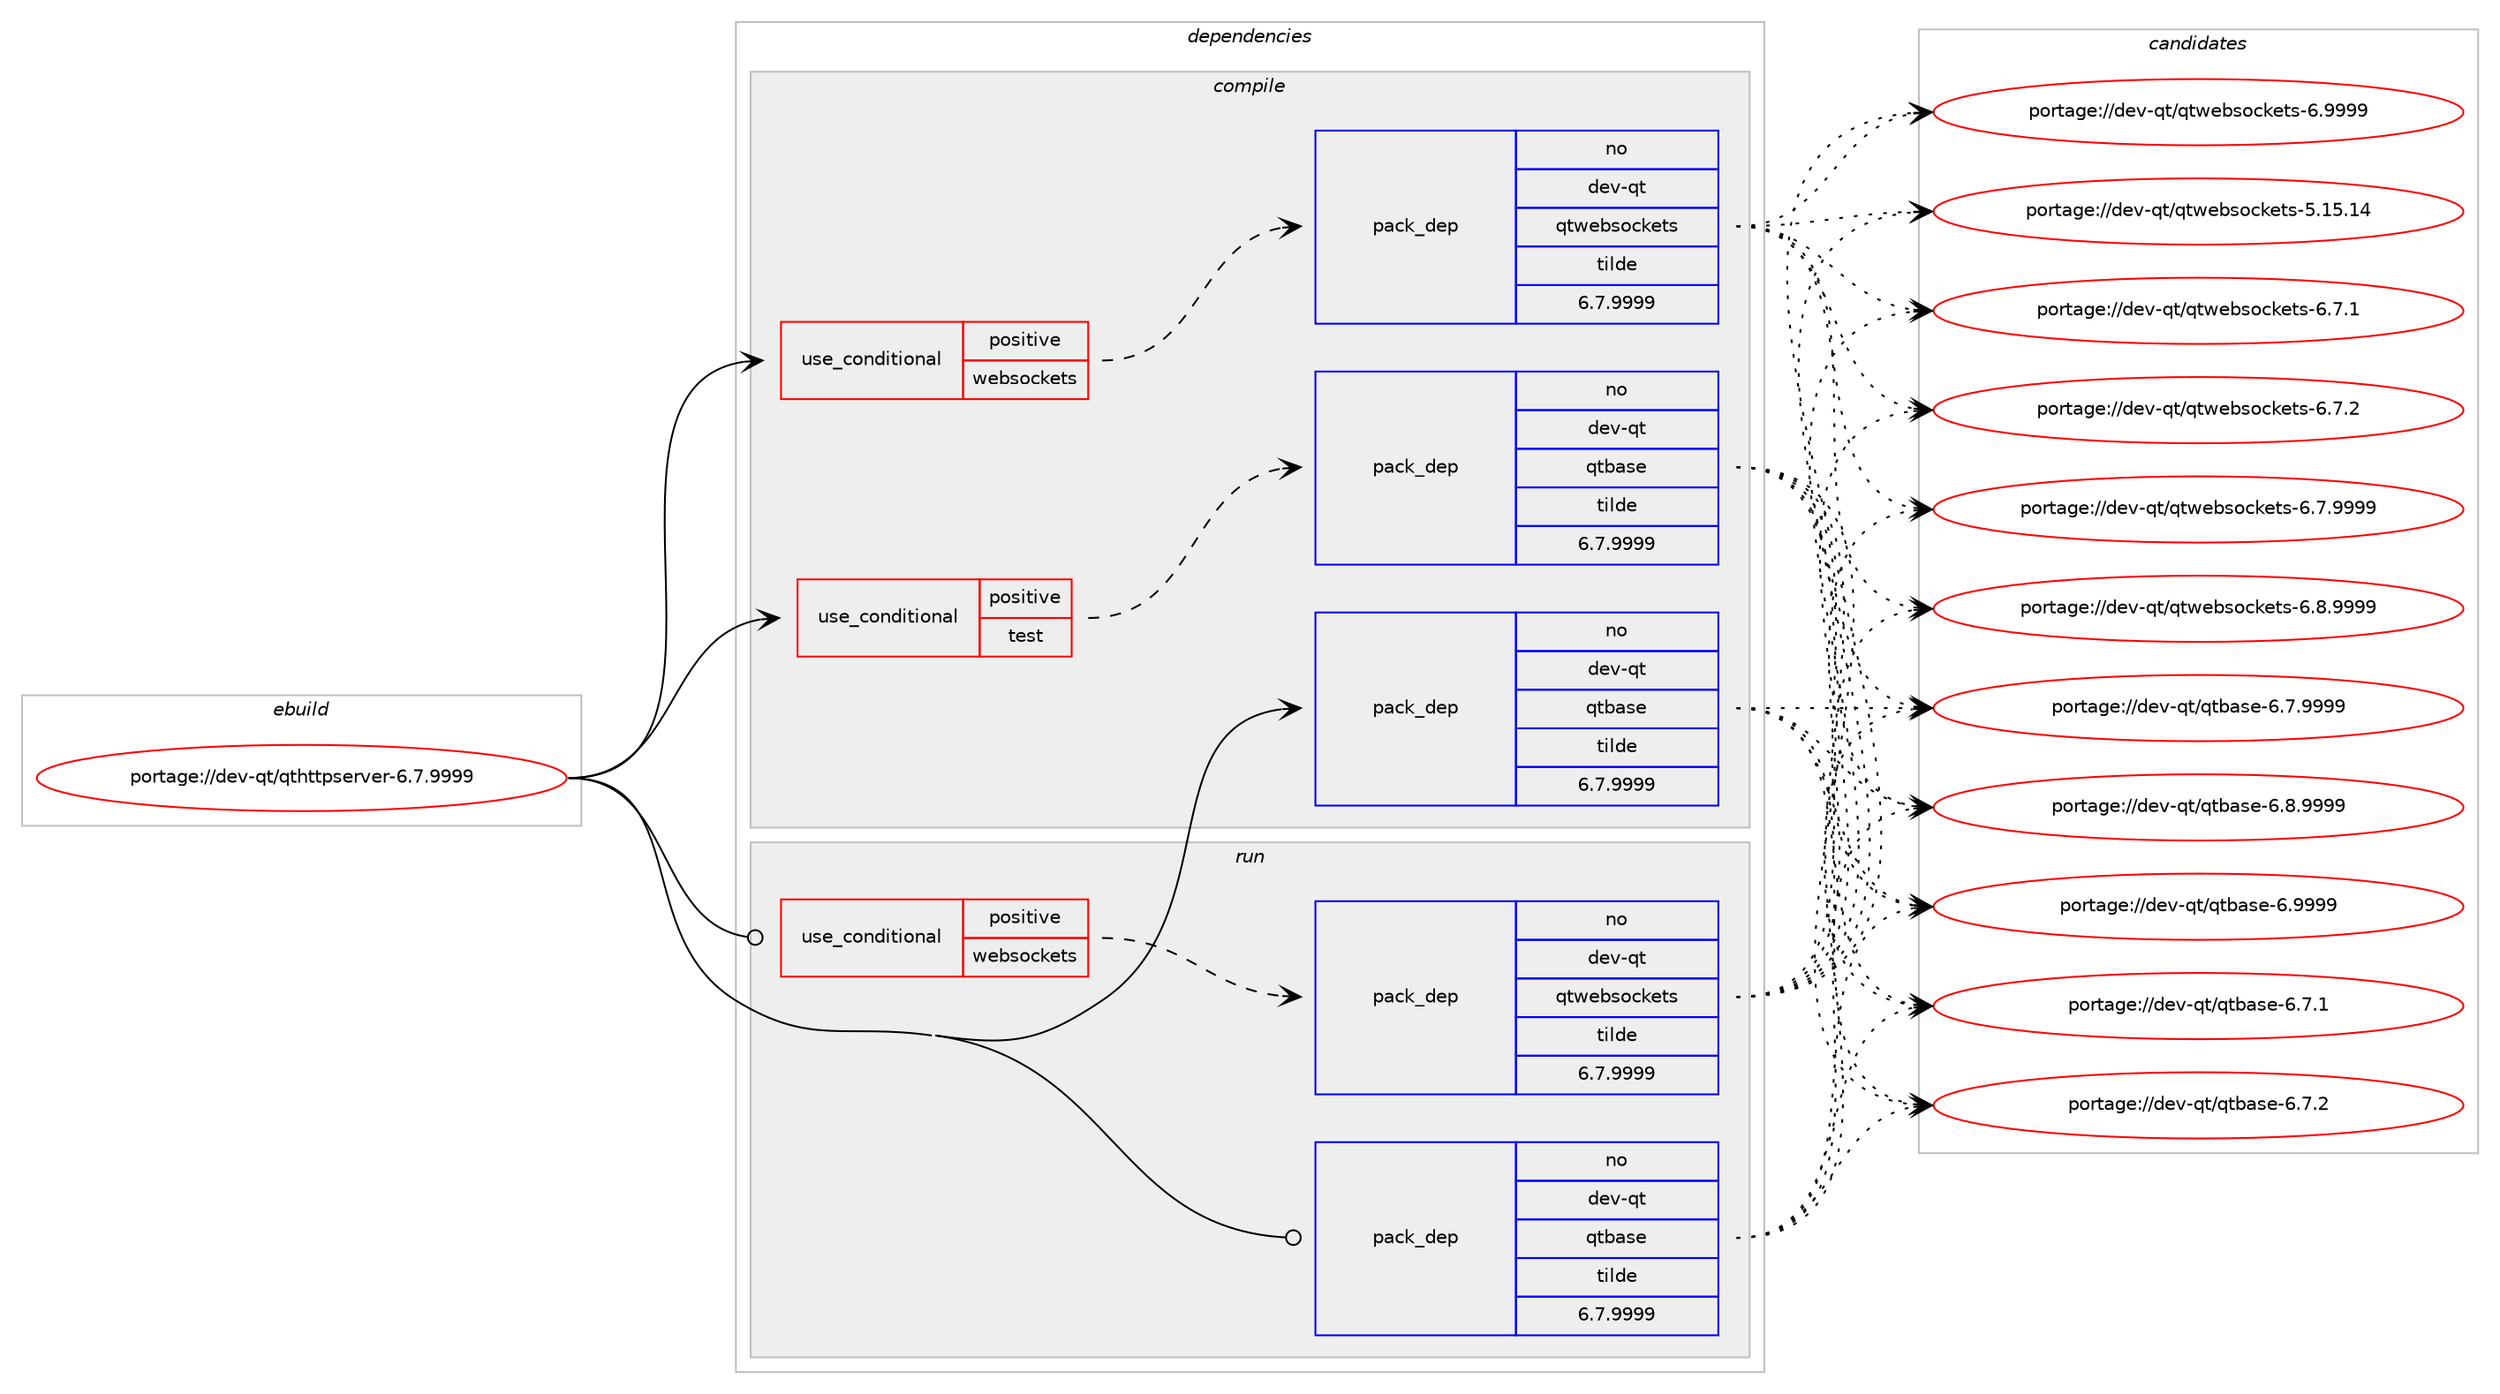 digraph prolog {

# *************
# Graph options
# *************

newrank=true;
concentrate=true;
compound=true;
graph [rankdir=LR,fontname=Helvetica,fontsize=10,ranksep=1.5];#, ranksep=2.5, nodesep=0.2];
edge  [arrowhead=vee];
node  [fontname=Helvetica,fontsize=10];

# **********
# The ebuild
# **********

subgraph cluster_leftcol {
color=gray;
rank=same;
label=<<i>ebuild</i>>;
id [label="portage://dev-qt/qthttpserver-6.7.9999", color=red, width=4, href="../dev-qt/qthttpserver-6.7.9999.svg"];
}

# ****************
# The dependencies
# ****************

subgraph cluster_midcol {
color=gray;
label=<<i>dependencies</i>>;
subgraph cluster_compile {
fillcolor="#eeeeee";
style=filled;
label=<<i>compile</i>>;
subgraph cond40807 {
dependency85578 [label=<<TABLE BORDER="0" CELLBORDER="1" CELLSPACING="0" CELLPADDING="4"><TR><TD ROWSPAN="3" CELLPADDING="10">use_conditional</TD></TR><TR><TD>positive</TD></TR><TR><TD>test</TD></TR></TABLE>>, shape=none, color=red];
subgraph pack43531 {
dependency85579 [label=<<TABLE BORDER="0" CELLBORDER="1" CELLSPACING="0" CELLPADDING="4" WIDTH="220"><TR><TD ROWSPAN="6" CELLPADDING="30">pack_dep</TD></TR><TR><TD WIDTH="110">no</TD></TR><TR><TD>dev-qt</TD></TR><TR><TD>qtbase</TD></TR><TR><TD>tilde</TD></TR><TR><TD>6.7.9999</TD></TR></TABLE>>, shape=none, color=blue];
}
dependency85578:e -> dependency85579:w [weight=20,style="dashed",arrowhead="vee"];
}
id:e -> dependency85578:w [weight=20,style="solid",arrowhead="vee"];
subgraph cond40808 {
dependency85580 [label=<<TABLE BORDER="0" CELLBORDER="1" CELLSPACING="0" CELLPADDING="4"><TR><TD ROWSPAN="3" CELLPADDING="10">use_conditional</TD></TR><TR><TD>positive</TD></TR><TR><TD>websockets</TD></TR></TABLE>>, shape=none, color=red];
subgraph pack43532 {
dependency85581 [label=<<TABLE BORDER="0" CELLBORDER="1" CELLSPACING="0" CELLPADDING="4" WIDTH="220"><TR><TD ROWSPAN="6" CELLPADDING="30">pack_dep</TD></TR><TR><TD WIDTH="110">no</TD></TR><TR><TD>dev-qt</TD></TR><TR><TD>qtwebsockets</TD></TR><TR><TD>tilde</TD></TR><TR><TD>6.7.9999</TD></TR></TABLE>>, shape=none, color=blue];
}
dependency85580:e -> dependency85581:w [weight=20,style="dashed",arrowhead="vee"];
}
id:e -> dependency85580:w [weight=20,style="solid",arrowhead="vee"];
subgraph pack43533 {
dependency85582 [label=<<TABLE BORDER="0" CELLBORDER="1" CELLSPACING="0" CELLPADDING="4" WIDTH="220"><TR><TD ROWSPAN="6" CELLPADDING="30">pack_dep</TD></TR><TR><TD WIDTH="110">no</TD></TR><TR><TD>dev-qt</TD></TR><TR><TD>qtbase</TD></TR><TR><TD>tilde</TD></TR><TR><TD>6.7.9999</TD></TR></TABLE>>, shape=none, color=blue];
}
id:e -> dependency85582:w [weight=20,style="solid",arrowhead="vee"];
}
subgraph cluster_compileandrun {
fillcolor="#eeeeee";
style=filled;
label=<<i>compile and run</i>>;
}
subgraph cluster_run {
fillcolor="#eeeeee";
style=filled;
label=<<i>run</i>>;
subgraph cond40809 {
dependency85583 [label=<<TABLE BORDER="0" CELLBORDER="1" CELLSPACING="0" CELLPADDING="4"><TR><TD ROWSPAN="3" CELLPADDING="10">use_conditional</TD></TR><TR><TD>positive</TD></TR><TR><TD>websockets</TD></TR></TABLE>>, shape=none, color=red];
subgraph pack43534 {
dependency85584 [label=<<TABLE BORDER="0" CELLBORDER="1" CELLSPACING="0" CELLPADDING="4" WIDTH="220"><TR><TD ROWSPAN="6" CELLPADDING="30">pack_dep</TD></TR><TR><TD WIDTH="110">no</TD></TR><TR><TD>dev-qt</TD></TR><TR><TD>qtwebsockets</TD></TR><TR><TD>tilde</TD></TR><TR><TD>6.7.9999</TD></TR></TABLE>>, shape=none, color=blue];
}
dependency85583:e -> dependency85584:w [weight=20,style="dashed",arrowhead="vee"];
}
id:e -> dependency85583:w [weight=20,style="solid",arrowhead="odot"];
subgraph pack43535 {
dependency85585 [label=<<TABLE BORDER="0" CELLBORDER="1" CELLSPACING="0" CELLPADDING="4" WIDTH="220"><TR><TD ROWSPAN="6" CELLPADDING="30">pack_dep</TD></TR><TR><TD WIDTH="110">no</TD></TR><TR><TD>dev-qt</TD></TR><TR><TD>qtbase</TD></TR><TR><TD>tilde</TD></TR><TR><TD>6.7.9999</TD></TR></TABLE>>, shape=none, color=blue];
}
id:e -> dependency85585:w [weight=20,style="solid",arrowhead="odot"];
}
}

# **************
# The candidates
# **************

subgraph cluster_choices {
rank=same;
color=gray;
label=<<i>candidates</i>>;

subgraph choice43531 {
color=black;
nodesep=1;
choice10010111845113116471131169897115101455446554649 [label="portage://dev-qt/qtbase-6.7.1", color=red, width=4,href="../dev-qt/qtbase-6.7.1.svg"];
choice10010111845113116471131169897115101455446554650 [label="portage://dev-qt/qtbase-6.7.2", color=red, width=4,href="../dev-qt/qtbase-6.7.2.svg"];
choice10010111845113116471131169897115101455446554657575757 [label="portage://dev-qt/qtbase-6.7.9999", color=red, width=4,href="../dev-qt/qtbase-6.7.9999.svg"];
choice10010111845113116471131169897115101455446564657575757 [label="portage://dev-qt/qtbase-6.8.9999", color=red, width=4,href="../dev-qt/qtbase-6.8.9999.svg"];
choice1001011184511311647113116989711510145544657575757 [label="portage://dev-qt/qtbase-6.9999", color=red, width=4,href="../dev-qt/qtbase-6.9999.svg"];
dependency85579:e -> choice10010111845113116471131169897115101455446554649:w [style=dotted,weight="100"];
dependency85579:e -> choice10010111845113116471131169897115101455446554650:w [style=dotted,weight="100"];
dependency85579:e -> choice10010111845113116471131169897115101455446554657575757:w [style=dotted,weight="100"];
dependency85579:e -> choice10010111845113116471131169897115101455446564657575757:w [style=dotted,weight="100"];
dependency85579:e -> choice1001011184511311647113116989711510145544657575757:w [style=dotted,weight="100"];
}
subgraph choice43532 {
color=black;
nodesep=1;
choice100101118451131164711311611910198115111991071011161154553464953464952 [label="portage://dev-qt/qtwebsockets-5.15.14", color=red, width=4,href="../dev-qt/qtwebsockets-5.15.14.svg"];
choice10010111845113116471131161191019811511199107101116115455446554649 [label="portage://dev-qt/qtwebsockets-6.7.1", color=red, width=4,href="../dev-qt/qtwebsockets-6.7.1.svg"];
choice10010111845113116471131161191019811511199107101116115455446554650 [label="portage://dev-qt/qtwebsockets-6.7.2", color=red, width=4,href="../dev-qt/qtwebsockets-6.7.2.svg"];
choice10010111845113116471131161191019811511199107101116115455446554657575757 [label="portage://dev-qt/qtwebsockets-6.7.9999", color=red, width=4,href="../dev-qt/qtwebsockets-6.7.9999.svg"];
choice10010111845113116471131161191019811511199107101116115455446564657575757 [label="portage://dev-qt/qtwebsockets-6.8.9999", color=red, width=4,href="../dev-qt/qtwebsockets-6.8.9999.svg"];
choice1001011184511311647113116119101981151119910710111611545544657575757 [label="portage://dev-qt/qtwebsockets-6.9999", color=red, width=4,href="../dev-qt/qtwebsockets-6.9999.svg"];
dependency85581:e -> choice100101118451131164711311611910198115111991071011161154553464953464952:w [style=dotted,weight="100"];
dependency85581:e -> choice10010111845113116471131161191019811511199107101116115455446554649:w [style=dotted,weight="100"];
dependency85581:e -> choice10010111845113116471131161191019811511199107101116115455446554650:w [style=dotted,weight="100"];
dependency85581:e -> choice10010111845113116471131161191019811511199107101116115455446554657575757:w [style=dotted,weight="100"];
dependency85581:e -> choice10010111845113116471131161191019811511199107101116115455446564657575757:w [style=dotted,weight="100"];
dependency85581:e -> choice1001011184511311647113116119101981151119910710111611545544657575757:w [style=dotted,weight="100"];
}
subgraph choice43533 {
color=black;
nodesep=1;
choice10010111845113116471131169897115101455446554649 [label="portage://dev-qt/qtbase-6.7.1", color=red, width=4,href="../dev-qt/qtbase-6.7.1.svg"];
choice10010111845113116471131169897115101455446554650 [label="portage://dev-qt/qtbase-6.7.2", color=red, width=4,href="../dev-qt/qtbase-6.7.2.svg"];
choice10010111845113116471131169897115101455446554657575757 [label="portage://dev-qt/qtbase-6.7.9999", color=red, width=4,href="../dev-qt/qtbase-6.7.9999.svg"];
choice10010111845113116471131169897115101455446564657575757 [label="portage://dev-qt/qtbase-6.8.9999", color=red, width=4,href="../dev-qt/qtbase-6.8.9999.svg"];
choice1001011184511311647113116989711510145544657575757 [label="portage://dev-qt/qtbase-6.9999", color=red, width=4,href="../dev-qt/qtbase-6.9999.svg"];
dependency85582:e -> choice10010111845113116471131169897115101455446554649:w [style=dotted,weight="100"];
dependency85582:e -> choice10010111845113116471131169897115101455446554650:w [style=dotted,weight="100"];
dependency85582:e -> choice10010111845113116471131169897115101455446554657575757:w [style=dotted,weight="100"];
dependency85582:e -> choice10010111845113116471131169897115101455446564657575757:w [style=dotted,weight="100"];
dependency85582:e -> choice1001011184511311647113116989711510145544657575757:w [style=dotted,weight="100"];
}
subgraph choice43534 {
color=black;
nodesep=1;
choice100101118451131164711311611910198115111991071011161154553464953464952 [label="portage://dev-qt/qtwebsockets-5.15.14", color=red, width=4,href="../dev-qt/qtwebsockets-5.15.14.svg"];
choice10010111845113116471131161191019811511199107101116115455446554649 [label="portage://dev-qt/qtwebsockets-6.7.1", color=red, width=4,href="../dev-qt/qtwebsockets-6.7.1.svg"];
choice10010111845113116471131161191019811511199107101116115455446554650 [label="portage://dev-qt/qtwebsockets-6.7.2", color=red, width=4,href="../dev-qt/qtwebsockets-6.7.2.svg"];
choice10010111845113116471131161191019811511199107101116115455446554657575757 [label="portage://dev-qt/qtwebsockets-6.7.9999", color=red, width=4,href="../dev-qt/qtwebsockets-6.7.9999.svg"];
choice10010111845113116471131161191019811511199107101116115455446564657575757 [label="portage://dev-qt/qtwebsockets-6.8.9999", color=red, width=4,href="../dev-qt/qtwebsockets-6.8.9999.svg"];
choice1001011184511311647113116119101981151119910710111611545544657575757 [label="portage://dev-qt/qtwebsockets-6.9999", color=red, width=4,href="../dev-qt/qtwebsockets-6.9999.svg"];
dependency85584:e -> choice100101118451131164711311611910198115111991071011161154553464953464952:w [style=dotted,weight="100"];
dependency85584:e -> choice10010111845113116471131161191019811511199107101116115455446554649:w [style=dotted,weight="100"];
dependency85584:e -> choice10010111845113116471131161191019811511199107101116115455446554650:w [style=dotted,weight="100"];
dependency85584:e -> choice10010111845113116471131161191019811511199107101116115455446554657575757:w [style=dotted,weight="100"];
dependency85584:e -> choice10010111845113116471131161191019811511199107101116115455446564657575757:w [style=dotted,weight="100"];
dependency85584:e -> choice1001011184511311647113116119101981151119910710111611545544657575757:w [style=dotted,weight="100"];
}
subgraph choice43535 {
color=black;
nodesep=1;
choice10010111845113116471131169897115101455446554649 [label="portage://dev-qt/qtbase-6.7.1", color=red, width=4,href="../dev-qt/qtbase-6.7.1.svg"];
choice10010111845113116471131169897115101455446554650 [label="portage://dev-qt/qtbase-6.7.2", color=red, width=4,href="../dev-qt/qtbase-6.7.2.svg"];
choice10010111845113116471131169897115101455446554657575757 [label="portage://dev-qt/qtbase-6.7.9999", color=red, width=4,href="../dev-qt/qtbase-6.7.9999.svg"];
choice10010111845113116471131169897115101455446564657575757 [label="portage://dev-qt/qtbase-6.8.9999", color=red, width=4,href="../dev-qt/qtbase-6.8.9999.svg"];
choice1001011184511311647113116989711510145544657575757 [label="portage://dev-qt/qtbase-6.9999", color=red, width=4,href="../dev-qt/qtbase-6.9999.svg"];
dependency85585:e -> choice10010111845113116471131169897115101455446554649:w [style=dotted,weight="100"];
dependency85585:e -> choice10010111845113116471131169897115101455446554650:w [style=dotted,weight="100"];
dependency85585:e -> choice10010111845113116471131169897115101455446554657575757:w [style=dotted,weight="100"];
dependency85585:e -> choice10010111845113116471131169897115101455446564657575757:w [style=dotted,weight="100"];
dependency85585:e -> choice1001011184511311647113116989711510145544657575757:w [style=dotted,weight="100"];
}
}

}

